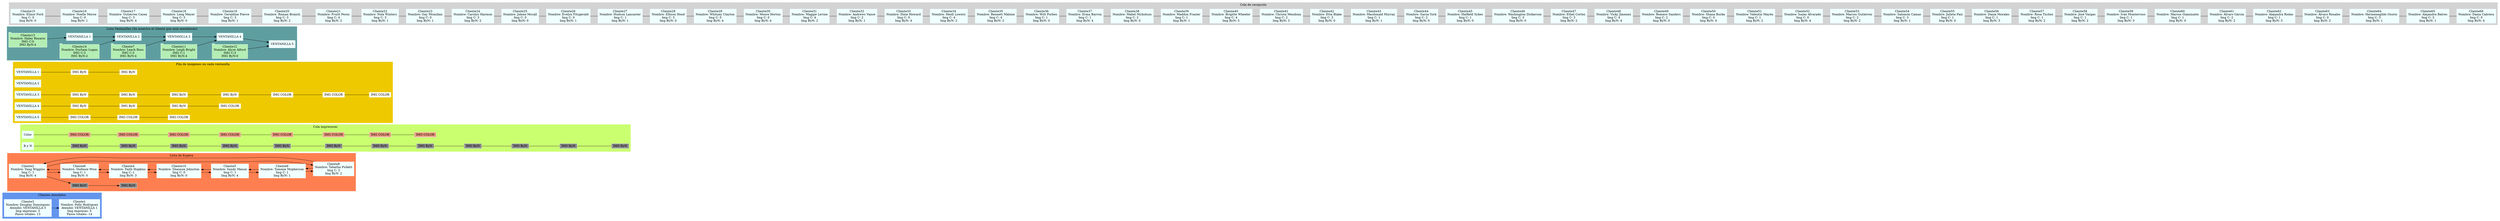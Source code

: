 digraph G {
node[shape=box, style="filled", color=azure1];
subgraph cluster_0{
style=filled
color=	cornflowerblue;
Cliente929338653[label="Cliente3
Nombre: Douglas Dominguez
Atendió: VENTANILLA 3
Img impresas: 3
Pasos totales: 13"]
Cliente225534817[label="Cliente1
Nombre: Polly Rodriguez
Atendió: VENTANILLA 1
Img impresas: 5
Pasos totales: 14"]
Cliente929338653 -> Cliente225534817
label="Clientes atendidos";
}
subgraph cluster_1{
style=filled
color=coral;
Cliente1878246838[label="Cliente2
Nombre: Yang Wiggins
Img C: 1
Img ByN: 4"]
Imagen250421013[shape=signature fillcolor=gray52 label="IMG ByN"]
Imagen250421013[shape=signature fillcolor=gray52 label="IMG ByN"]
Imagen1044036745[shape=signature fillcolor=gray52 label="IMG ByN"]
Cliente1020371698[label="Cliente6
Nombre: Stefanie Wise
Img C: 1
Img ByN: 0"]
Cliente1259475183[label="Cliente4
Nombre: Faith Hopkins
Img C: 1
Img ByN: 3"]
Cliente2016447922[label="Cliente10
Nombre: Shannon Johnston
Img C: 0
Img ByN: 0"]
Cliente1300109447[label="Cliente5
Nombre: Sandy Mason
Img C: 1
Img ByN: 4"]
Cliente1229416515[label="Cliente9
Nombre: Tommie Mcpherson
Img C: 1
Img ByN: 1"]
Cliente1950409829[label="Cliente8
Nombre: Tabatha Pickett
Img C: 3
Img ByN: 2"]
Cliente1878246838 -> Imagen250421013
Imagen250421013 -> Imagen1044036745
Cliente1878246838 -> Cliente1020371698
Cliente1878246838 -> Cliente1950409829
Cliente1020371698 -> Cliente1259475183
Cliente1020371698 -> Cliente1878246838
Cliente1259475183 -> Cliente2016447922
Cliente1259475183 -> Cliente1020371698
Cliente2016447922 -> Cliente1300109447
Cliente2016447922 -> Cliente1259475183
Cliente1300109447 -> Cliente1229416515
Cliente1300109447 -> Cliente2016447922
Cliente1229416515 -> Cliente1950409829
Cliente1229416515 -> Cliente1300109447
Cliente1950409829 -> Cliente1878246838
Cliente1950409829 -> Cliente1229416515
label="Lista de Espera";
}
subgraph cluster_2{
style=filled
color=darkolivegreen1;
  edge [
    arrowhead="none"
  ];
Impresora1872034366[label="Color"]
Imagen1746572566[shape=signature fillcolor=darksalmon label="IMG COLOR"]
Imagen1746572566[shape=signature fillcolor=darksalmon label="IMG COLOR"]
Imagen295530568[shape=signature fillcolor=darksalmon label="IMG COLOR"]
Imagen321001046[shape=signature fillcolor=darksalmon label="IMG COLOR"]
Imagen245257411[shape=signature fillcolor=darksalmon label="IMG COLOR"]
Imagen1747585825[shape=signature fillcolor=darksalmon label="IMG COLOR"]
Imagen999966132[shape=signature fillcolor=darksalmon label="IMG COLOR"]
Imagen1023892929[shape=signature fillcolor=darksalmon label="IMG COLOR"]
Imagen1096979271[shape=signature fillcolor=darksalmon label="IMG COLOR"]
Impresora1581781576[label="B y N"]
Imagen1927950200[shape=signature fillcolor=gray52 label="IMG ByN"]
Imagen1927950200[shape=signature fillcolor=gray52 label="IMG ByN"]
Imagen868693307[shape=signature fillcolor=gray52 label="IMG ByN"]
Imagen1324119928[shape=signature fillcolor=gray52 label="IMG ByN"]
Imagen1915318864[shape=signature fillcolor=gray52 label="IMG ByN"]
Imagen1406718219[shape=signature fillcolor=gray52 label="IMG ByN"]
Imagen1149319665[shape=signature fillcolor=gray52 label="IMG ByN"]
Imagen1831932725[shape=signature fillcolor=gray52 label="IMG ByN"]
Imagen990368554[shape=signature fillcolor=gray52 label="IMG ByN"]
Imagen1283928881[shape=signature fillcolor=gray52 label="IMG ByN"]
Imagen2074407504[shape=signature fillcolor=gray52 label="IMG ByN"]
Imagen2129789494[shape=signature fillcolor=gray52 label="IMG ByN"]
Imagen81628612[shape=signature fillcolor=gray52 label="IMG ByN"]
Impresora1872034366 -> Imagen1746572566
Imagen1746572566 -> Imagen295530568
Imagen295530568 -> Imagen321001046
Imagen321001046 -> Imagen245257411
Imagen245257411 -> Imagen1747585825
Imagen1747585825 -> Imagen999966132
Imagen999966132 -> Imagen1023892929
Imagen1023892929 -> Imagen1096979271
Impresora1581781576 -> Imagen1927950200
Imagen1927950200 -> Imagen868693307
Imagen868693307 -> Imagen1324119928
Imagen1324119928 -> Imagen1915318864
Imagen1915318864 -> Imagen1406718219
Imagen1406718219 -> Imagen1149319665
Imagen1149319665 -> Imagen1831932725
Imagen1831932725 -> Imagen990368554
Imagen990368554 -> Imagen1283928881
Imagen1283928881 -> Imagen2074407504
Imagen2074407504 -> Imagen2129789494
Imagen2129789494 -> Imagen81628612
label="Cola impresoras";
}
subgraph cluster_3{
style=filled
color=gold2;
  edge [
    arrowhead="none"
  ];
Ventanilla1725154840[label="VENTANILLA 1"]
Imagen2065951873[shape=signature fillcolor=floralwhite label="IMG ByN"]
Imagen2065951873[shape=signature fillcolor=floralwhite label="IMG ByN"]
Imagen381259350[shape=signature fillcolor=floralwhite label="IMG ByN"]
Ventanilla1670675564[label="VENTANILLA 2"]
Ventanilla723074862[label="VENTANILLA 3"]
Imagen1791741888[shape=signature fillcolor=floralwhite label="IMG ByN"]
Imagen1791741888[shape=signature fillcolor=floralwhite label="IMG ByN"]
Imagen668386784[shape=signature fillcolor=floralwhite label="IMG ByN"]
Imagen1828972342[shape=signature fillcolor=floralwhite label="IMG ByN"]
Imagen1989780873[shape=signature fillcolor=floralwhite label="IMG ByN"]
Imagen558638686[shape=signature fillcolor=floralwhite label="IMG COLOR"]
Imagen1078694789[shape=signature fillcolor=floralwhite label="IMG COLOR"]
Imagen2003749087[shape=signature fillcolor=floralwhite label="IMG COLOR"]
Ventanilla895328853[label="VENTANILLA 4"]
Imagen1595428806[shape=signature fillcolor=floralwhite label="IMG ByN"]
Imagen1595428806[shape=signature fillcolor=floralwhite label="IMG ByN"]
Imagen1329552164[shape=signature fillcolor=floralwhite label="IMG ByN"]
Imagen1452126962[shape=signature fillcolor=floralwhite label="IMG ByN"]
Imagen1480010240[shape=signature fillcolor=floralwhite label="IMG COLOR"]
Ventanilla1304836503[label="VENTANILLA 5"]
Imagen1072408673[shape=signature fillcolor=floralwhite label="IMG COLOR"]
Imagen1072408673[shape=signature fillcolor=floralwhite label="IMG COLOR"]
Imagen363771819[shape=signature fillcolor=floralwhite label="IMG COLOR"]
Imagen931919113[shape=signature fillcolor=floralwhite label="IMG COLOR"]
Ventanilla1725154840 -> Imagen2065951873
Imagen2065951873 -> Imagen381259350
Ventanilla723074862 -> Imagen1791741888
Imagen1791741888 -> Imagen668386784
Imagen668386784 -> Imagen1828972342
Imagen1828972342 -> Imagen1989780873
Imagen1989780873 -> Imagen558638686
Imagen558638686 -> Imagen1078694789
Imagen1078694789 -> Imagen2003749087
Ventanilla895328853 -> Imagen1595428806
Imagen1595428806 -> Imagen1329552164
Imagen1329552164 -> Imagen1452126962
Imagen1452126962 -> Imagen1480010240
Ventanilla1304836503 -> Imagen1072408673
Imagen1072408673 -> Imagen363771819
Imagen363771819 -> Imagen931919113
label="Pila de imágenes en cada ventanilla";
}
subgraph cluster_4{
style=filled
color=cadetblue;
Ventanilla1725154839[label="VENTANILLA 1"]
ClienteV640070680[shape=tab fillcolor=darkseagreen2 label="Cliente13
Nombre: Haley Rosario
IMG C:0
IMG ByN:4"]
Ventanilla1670675563[label="VENTANILLA 2"]
ClienteV1510467688[shape=tab fillcolor=darkseagreen2 label="Cliente14
Nombre: Durham Logan
IMG C:3
IMG ByN:2"]
Ventanilla723074861[label="VENTANILLA 3"]
ClienteV789451787[shape=tab fillcolor=darkseagreen2 label="Cliente7
Nombre: Leach Ross
IMG C:3
IMG ByN:4"]
Ventanilla895328852[label="VENTANILLA 4"]
ClienteV666988784[shape=tab fillcolor=darkseagreen2 label="Cliente11
Nombre: Leigh Bright
IMG C:1
IMG ByN:4"]
Ventanilla1304836502[label="VENTANILLA 5"]
ClienteV1414644648[shape=tab fillcolor=darkseagreen2 label="Cliente12
Nombre: Alyce Alford
IMG C:3
IMG ByN:0"]
ClienteV640070680 -> Ventanilla1725154839
Ventanilla1725154839 -> Ventanilla1670675563
ClienteV1510467688 -> Ventanilla1670675563
Ventanilla1670675563 -> Ventanilla723074861
ClienteV789451787 -> Ventanilla723074861
Ventanilla723074861 -> Ventanilla895328852
ClienteV666988784 -> Ventanilla895328852
Ventanilla895328852 -> Ventanilla1304836502
ClienteV1414644648 -> Ventanilla1304836502
label="Lista Ventanillas (Se muestra el cliente que está atendiendo)";
}
subgraph cluster_5{
style=filled
color=lightgrey;
  edge [
    arrowhead="none"
  ];
Cliente1995265320[label="Cliente15
Nombre: Elinor Ford
Img C: 0
Img ByN: 0"]
Cliente746292446[label="Cliente16
Nombre: Noelle Morse
Img C: 0
Img ByN: 1"]
Cliente1072591677[label="Cliente17
Nombre: Gutierrez Casey
Img C: 3
Img ByN: 4"]
Cliente1523554304[label="Cliente18
Nombre: Long Meyer
Img C: 3
Img ByN: 0"]
Cliente1175962212[label="Cliente19
Nombre: Geraldine Pierce
Img C: 3
Img ByN: 1"]
Cliente918221580[label="Cliente20
Nombre: Roman Branch
Img C: 3
Img ByN: 2"]
Cliente2055281021[label="Cliente21
Nombre: Pruitt Perez
Img C: 4
Img ByN: 2"]
Cliente1554547125[label="Cliente22
Nombre: Nola Winters
Img C: 3
Img ByN: 1"]
Cliente617901222[label="Cliente23
Nombre: Gay Mcmillan
Img C: 0
Img ByN: 1"]
Cliente1159190947[label="Cliente24
Nombre: Carolyn Harmon
Img C: 3
Img ByN: 2"]
Cliente925858445[label="Cliente25
Nombre: Jolene Mccall
Img C: 0
Img ByN: 0"]
Cliente798154996[label="Cliente26
Nombre: Evelyn Fitzgerald
Img C: 0
Img ByN: 1"]
Cliente681842940[label="Cliente27
Nombre: Hudson Lancaster
Img C: 1
Img ByN: 1"]
Cliente1392838282[label="Cliente28
Nombre: Ellison Hood
Img C: 3
Img ByN: 0"]
Cliente523429237[label="Cliente29
Nombre: Whitney Clayton
Img C: 0
Img ByN: 4"]
Cliente664740647[label="Cliente30
Nombre: Moore Horton
Img C: 0
Img ByN: 4"]
Cliente804564176[label="Cliente31
Nombre: Maggie Levine
Img C: 4
Img ByN: 2"]
Cliente1421795058[label="Cliente32
Nombre: Andrews Vance
Img C: 2
Img ByN: 1"]
Cliente1555009629[label="Cliente33
Nombre: Dixie Howard
Img C: 0
Img ByN: 4"]
Cliente41359092[label="Cliente34
Nombre: Heidi Lowery
Img C: 4
Img ByN: 2"]
Cliente149928006[label="Cliente35
Nombre: Bennett Malone
Img C: 4
Img ByN: 2"]
Cliente713338599[label="Cliente36
Nombre: Witt Forbes
Img C: 1
Img ByN: 0"]
Cliente168423058[label="Cliente37
Nombre: Erma Barron
Img C: 1
Img ByN: 4"]
Cliente821270929[label="Cliente38
Nombre: Mabel Nicholson
Img C: 2
Img ByN: 0"]
Cliente1160460865[label="Cliente39
Nombre: Maddox Frazier
Img C: 1
Img ByN: 1"]
Cliente1247233941[label="Cliente40
Nombre: Brigitte Wheeler
Img C: 4
Img ByN: 3"]
Cliente258952499[label="Cliente41
Nombre: Christa Mendoza
Img C: 2
Img ByN: 3"]
Cliente603742814[label="Cliente42
Nombre: Etta Blake
Img C: 3
Img ByN: 0"]
Cliente1067040082[label="Cliente43
Nombre: Macdonald Murray
Img C: 1
Img ByN: 1"]
Cliente1325547227[label="Cliente44
Nombre: Garza York
Img C: 2
Img ByN: 0"]
Cliente980546781[label="Cliente45
Nombre: Hatfield Sykes
Img C: 1
Img ByN: 0"]
Cliente2061475679[label="Cliente46
Nombre: Washington Dickerson
Img C: 3
Img ByN: 0"]
Cliente140435067[label="Cliente47
Nombre: Ethel Cortez
Img C: 3
Img ByN: 2"]
Cliente1450495309[label="Cliente48
Nombre: Vicky Jimenez
Img C: 4
Img ByN: 4"]
Cliente1670782018[label="Cliente49
Nombre: Romero Sanders
Img C: 2
Img ByN: 0"]
Cliente1706377736[label="Cliente50
Nombre: Shana Burke
Img C: 0
Img ByN: 4"]
Cliente468121027[label="Cliente51
Nombre: Valentín Mayén
Img C: 1
Img ByN: 2"]
Cliente791452441[label="Cliente52
Nombre: Isaías Alvarado
Img C: 0
Img ByN: 4"]
Cliente834600351[label="Cliente53
Nombre: Marcos Gutiérrez
Img C: 2
Img ByN: 2"]
Cliente471910020[label="Cliente54
Nombre: Salomón Camas
Img C: 3
Img ByN: 1"]
Cliente531885035[label="Cliente55
Nombre: Julieta Paiz
Img C: 1
Img ByN: 0"]
Cliente1418481495[label="Cliente56
Nombre: Dania Morales
Img C: 1
Img ByN: 3"]
Cliente303563356[label="Cliente57
Nombre: Rosa Túchez
Img C: 1
Img ByN: 2"]
Cliente135721597[label="Cliente58
Nombre: José Vargas
Img C: 1
Img ByN: 2"]
Cliente1705736037[label="Cliente59
Nombre: Iván Monterroso
Img C: 1
Img ByN: 3"]
Cliente455659002[label="Cliente60
Nombre: Marcos Giammatei
Img C: 1
Img ByN: 0"]
Cliente2093631819[label="Cliente61
Nombre: Álvaro Gárcía
Img C: 2
Img ByN: 2"]
Cliente1607521710[label="Cliente62
Nombre: Alejandra Rodas
Img C: 1
Img ByN: 3"]
Cliente764977973[label="Cliente63
Nombre: Álvaro Rosales
Img C: 0
Img ByN: 2"]
Cliente1531448569[label="Cliente64
Nombre: Hermenegildo Osorio
Img C: 3
Img ByN: 1"]
Cliente1867083167[label="Cliente65
Nombre: Alejandra Batres
Img C: 3
Img ByN: 1"]
Cliente1915910607[label="Cliente66
Nombre: Dania Cabrera
Img C: 0
Img ByN: 4"]
Cliente1995265320 -> Cliente746292446
Cliente746292446 -> Cliente1072591677
Cliente1072591677 -> Cliente1523554304
Cliente1523554304 -> Cliente1175962212
Cliente1175962212 -> Cliente918221580
Cliente918221580 -> Cliente2055281021
Cliente2055281021 -> Cliente1554547125
Cliente1554547125 -> Cliente617901222
Cliente617901222 -> Cliente1159190947
Cliente1159190947 -> Cliente925858445
Cliente925858445 -> Cliente798154996
Cliente798154996 -> Cliente681842940
Cliente681842940 -> Cliente1392838282
Cliente1392838282 -> Cliente523429237
Cliente523429237 -> Cliente664740647
Cliente664740647 -> Cliente804564176
Cliente804564176 -> Cliente1421795058
Cliente1421795058 -> Cliente1555009629
Cliente1555009629 -> Cliente41359092
Cliente41359092 -> Cliente149928006
Cliente149928006 -> Cliente713338599
Cliente713338599 -> Cliente168423058
Cliente168423058 -> Cliente821270929
Cliente821270929 -> Cliente1160460865
Cliente1160460865 -> Cliente1247233941
Cliente1247233941 -> Cliente258952499
Cliente258952499 -> Cliente603742814
Cliente603742814 -> Cliente1067040082
Cliente1067040082 -> Cliente1325547227
Cliente1325547227 -> Cliente980546781
Cliente980546781 -> Cliente2061475679
Cliente2061475679 -> Cliente140435067
Cliente140435067 -> Cliente1450495309
Cliente1450495309 -> Cliente1670782018
Cliente1670782018 -> Cliente1706377736
Cliente1706377736 -> Cliente468121027
Cliente468121027 -> Cliente791452441
Cliente791452441 -> Cliente834600351
Cliente834600351 -> Cliente471910020
Cliente471910020 -> Cliente531885035
Cliente531885035 -> Cliente1418481495
Cliente1418481495 -> Cliente303563356
Cliente303563356 -> Cliente135721597
Cliente135721597 -> Cliente1705736037
Cliente1705736037 -> Cliente455659002
Cliente455659002 -> Cliente2093631819
Cliente2093631819 -> Cliente1607521710
Cliente1607521710 -> Cliente764977973
Cliente764977973 -> Cliente1531448569
Cliente1531448569 -> Cliente1867083167
Cliente1867083167 -> Cliente1915910607
label="Cola de recepción";
}
rankdir=LR;
}